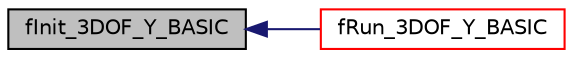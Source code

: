 digraph "fInit_3DOF_Y_BASIC"
{
  edge [fontname="Helvetica",fontsize="10",labelfontname="Helvetica",labelfontsize="10"];
  node [fontname="Helvetica",fontsize="10",shape=record];
  rankdir="LR";
  Node89 [label="fInit_3DOF_Y_BASIC",height=0.2,width=0.4,color="black", fillcolor="grey75", style="filled", fontcolor="black"];
  Node89 -> Node90 [dir="back",color="midnightblue",fontsize="10",style="solid",fontname="Helvetica"];
  Node90 [label="fRun_3DOF_Y_BASIC",height=0.2,width=0.4,color="red", fillcolor="white", style="filled",URL="$fusion_8h.html#a288f51cd39aeb8ace643d844e219e9d3"];
}
